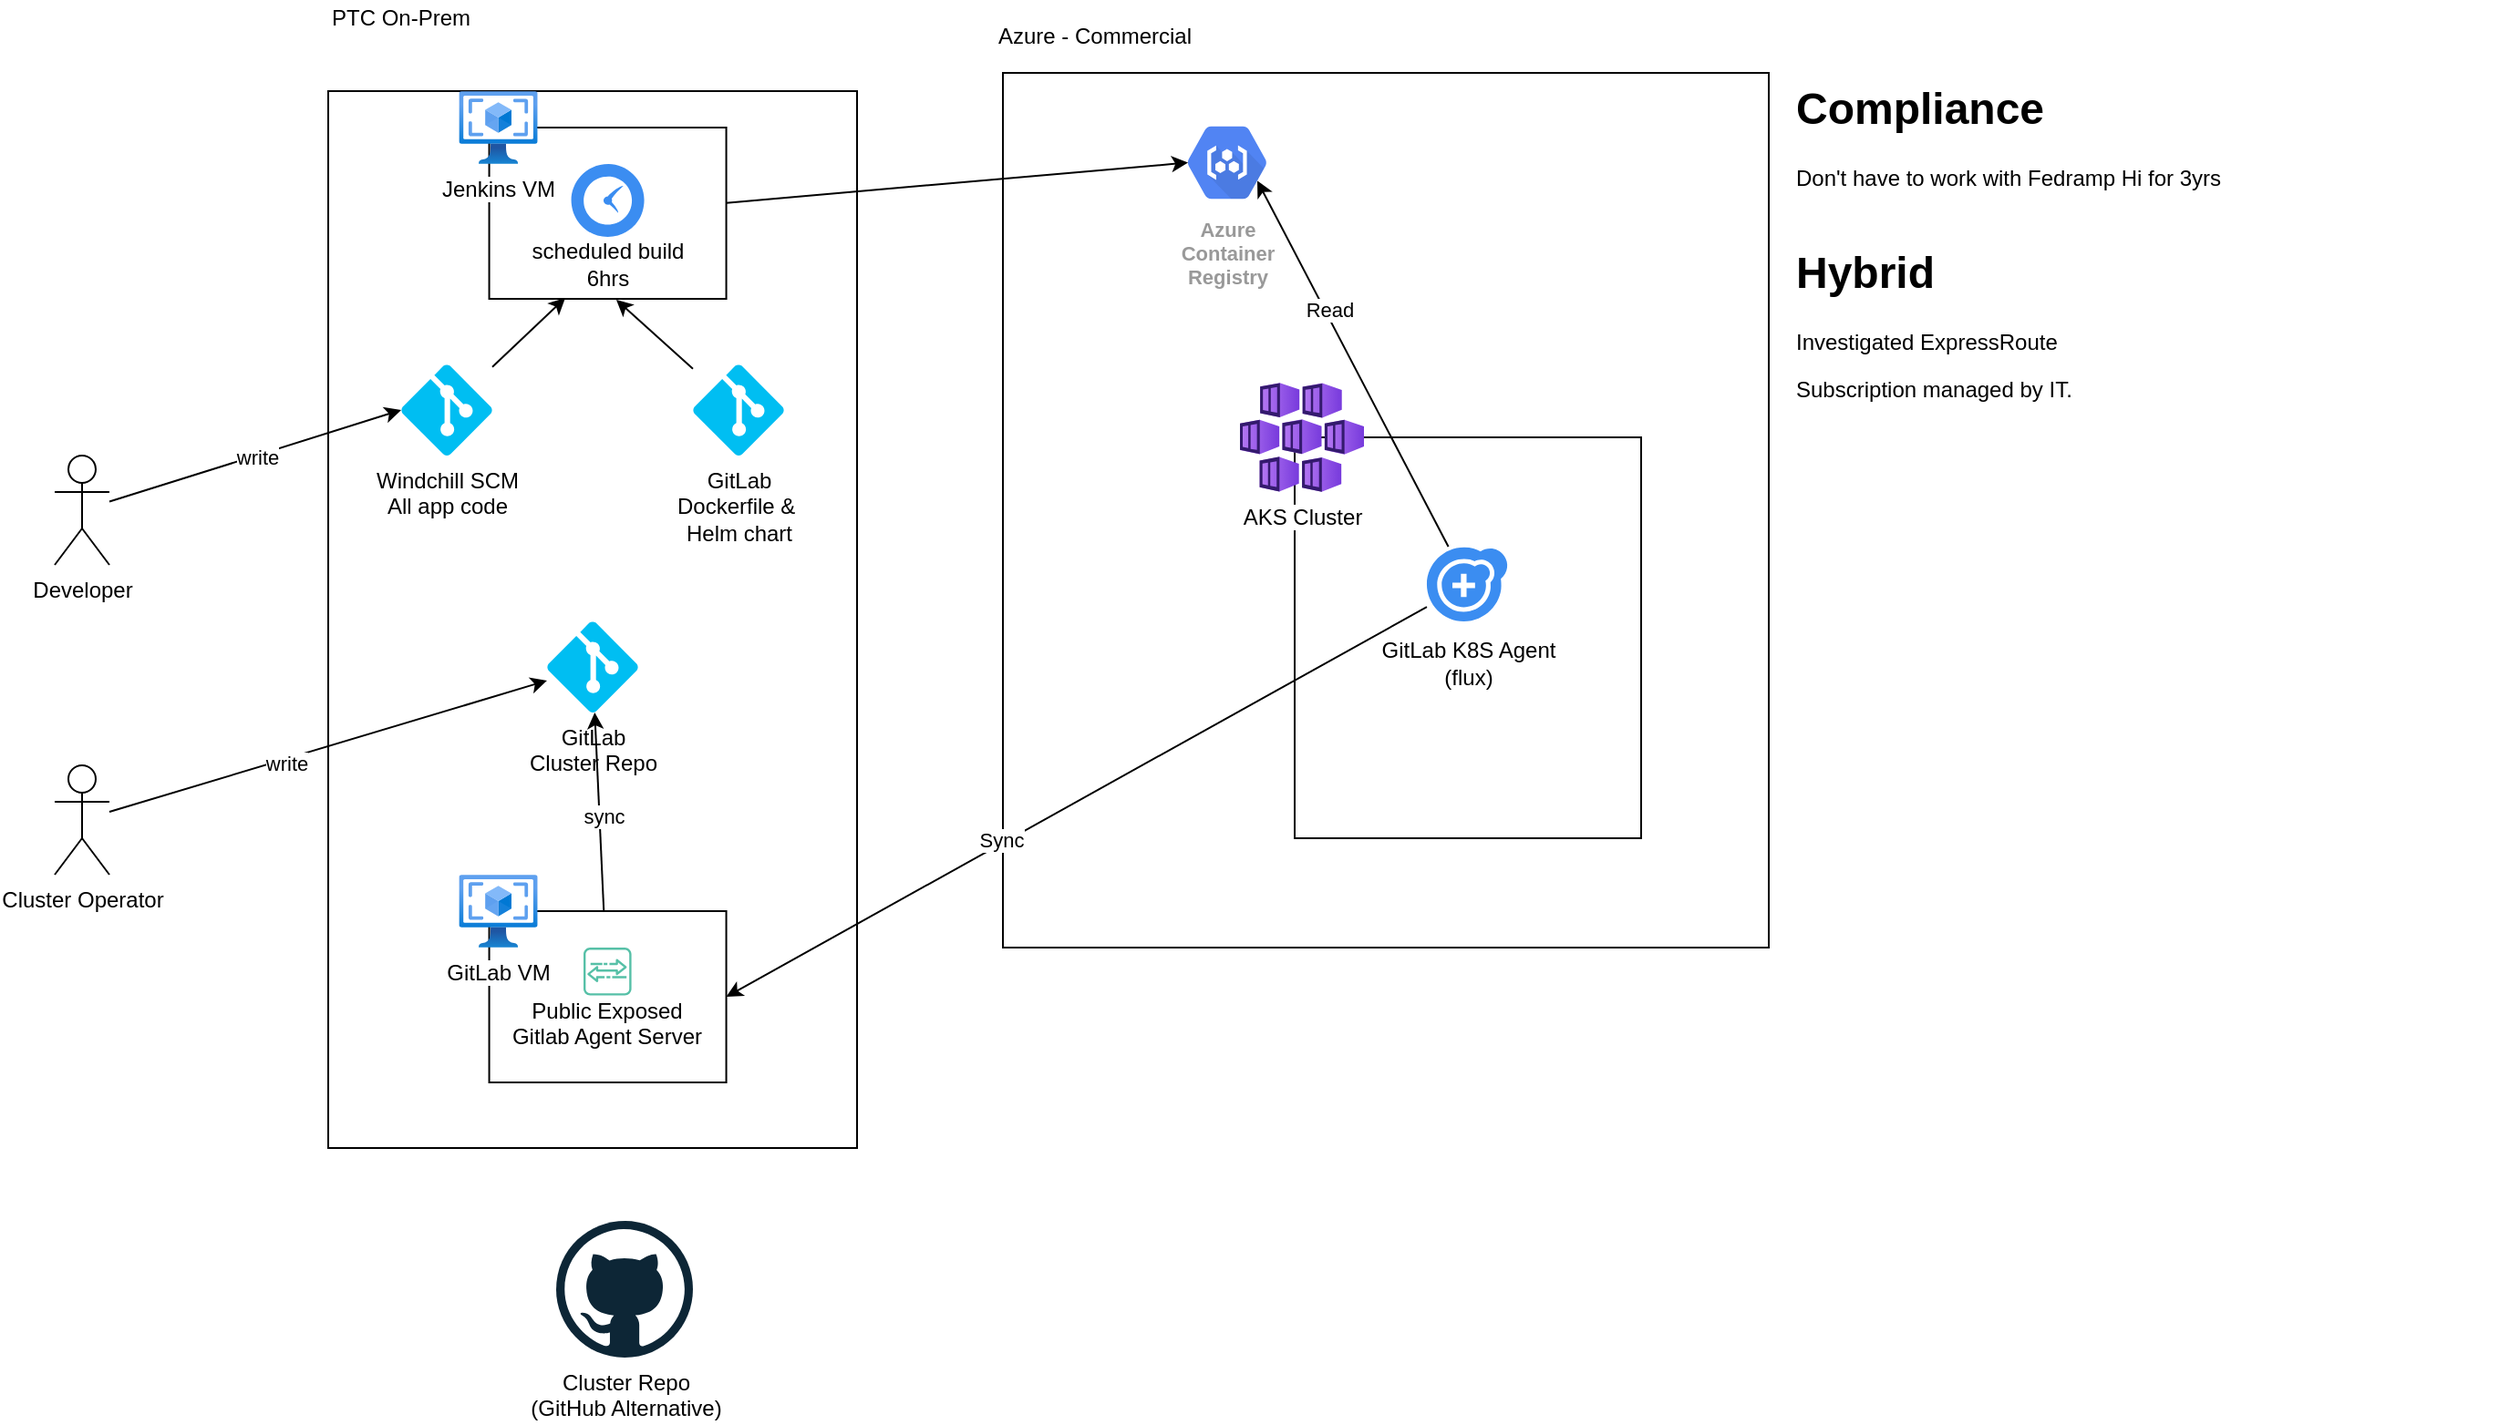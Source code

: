 <mxfile>
    <diagram id="NU2T0rzDUGyVkfuzdm1V" name="Page-1">
        <mxGraphModel dx="2107" dy="956" grid="1" gridSize="10" guides="1" tooltips="1" connect="1" arrows="1" fold="1" page="1" pageScale="1" pageWidth="850" pageHeight="1100" math="0" shadow="0">
            <root>
                <mxCell id="0"/>
                <mxCell id="1" parent="0"/>
                <mxCell id="3" value="" style="rounded=0;whiteSpace=wrap;html=1;" parent="1" vertex="1">
                    <mxGeometry x="100" y="120" width="290" height="580" as="geometry"/>
                </mxCell>
                <mxCell id="2" value="" style="rounded=0;whiteSpace=wrap;html=1;" parent="1" vertex="1">
                    <mxGeometry x="470" y="110" width="420" height="480" as="geometry"/>
                </mxCell>
                <mxCell id="4" value="PTC On-Prem" style="text;html=1;strokeColor=none;fillColor=none;align=center;verticalAlign=middle;whiteSpace=wrap;rounded=0;" parent="1" vertex="1">
                    <mxGeometry x="100" y="70" width="80" height="20" as="geometry"/>
                </mxCell>
                <mxCell id="7" value="Azure - Commercial" style="text;html=1;align=center;verticalAlign=middle;resizable=0;points=[];autosize=1;strokeColor=none;" parent="1" vertex="1">
                    <mxGeometry x="460" y="80" width="120" height="20" as="geometry"/>
                </mxCell>
                <mxCell id="22" style="edgeStyle=none;html=1;entryX=0.547;entryY=1.15;entryDx=0;entryDy=0;entryPerimeter=0;" parent="1" source="8" target="18" edge="1">
                    <mxGeometry relative="1" as="geometry"/>
                </mxCell>
                <mxCell id="8" value="GitLab&lt;br&gt;Dockerfile &amp;amp;&amp;nbsp;&lt;br&gt;Helm chart" style="verticalLabelPosition=bottom;html=1;verticalAlign=top;align=center;strokeColor=none;fillColor=#00BEF2;shape=mxgraph.azure.git_repository;" parent="1" vertex="1">
                    <mxGeometry x="300" y="270" width="50" height="50" as="geometry"/>
                </mxCell>
                <mxCell id="10" value="Azure&lt;br&gt;Container&lt;br&gt;Registry" style="html=1;fillColor=#5184F3;strokeColor=none;verticalAlign=top;labelPosition=center;verticalLabelPosition=bottom;align=center;spacingTop=-6;fontSize=11;fontStyle=1;fontColor=#999999;shape=mxgraph.gcp2.hexIcon;prIcon=container_registry" parent="1" vertex="1">
                    <mxGeometry x="560" y="130" width="66" height="58.5" as="geometry"/>
                </mxCell>
                <mxCell id="21" style="edgeStyle=none;html=1;entryX=0.267;entryY=1.117;entryDx=0;entryDy=0;entryPerimeter=0;" parent="1" source="12" target="18" edge="1">
                    <mxGeometry relative="1" as="geometry"/>
                </mxCell>
                <mxCell id="12" value="Windchill SCM&lt;br&gt;All app code" style="verticalLabelPosition=bottom;html=1;verticalAlign=top;align=center;strokeColor=none;fillColor=#00BEF2;shape=mxgraph.azure.git_repository;" parent="1" vertex="1">
                    <mxGeometry x="140" y="270" width="50" height="50" as="geometry"/>
                </mxCell>
                <mxCell id="20" value="" style="group" parent="1" vertex="1" connectable="0">
                    <mxGeometry x="171.71" y="120" width="146.57" height="114" as="geometry"/>
                </mxCell>
                <mxCell id="16" value="" style="rounded=0;whiteSpace=wrap;html=1;" parent="20" vertex="1">
                    <mxGeometry x="16.57" y="20" width="130" height="94" as="geometry"/>
                </mxCell>
                <mxCell id="15" value="Jenkins VM" style="aspect=fixed;html=1;points=[];align=center;image;fontSize=12;image=img/lib/azure2/compute/VM_Images_Classic.svg;" parent="20" vertex="1">
                    <mxGeometry width="43.13" height="40" as="geometry"/>
                </mxCell>
                <mxCell id="19" value="" style="group" parent="20" vertex="1" connectable="0">
                    <mxGeometry x="31.57" y="40" width="100" height="70" as="geometry"/>
                </mxCell>
                <mxCell id="17" value="" style="html=1;aspect=fixed;strokeColor=none;shadow=0;align=center;verticalAlign=top;fillColor=#3B8DF1;shape=mxgraph.gcp2.clock" parent="19" vertex="1">
                    <mxGeometry x="30" width="40" height="40" as="geometry"/>
                </mxCell>
                <mxCell id="18" value="scheduled build&lt;br&gt;6hrs" style="text;html=1;align=center;verticalAlign=middle;resizable=0;points=[];autosize=1;strokeColor=none;" parent="19" vertex="1">
                    <mxGeometry y="40" width="100" height="30" as="geometry"/>
                </mxCell>
                <mxCell id="23" style="edgeStyle=none;html=1;entryX=0.175;entryY=0.5;entryDx=0;entryDy=0;entryPerimeter=0;" parent="1" source="16" target="10" edge="1">
                    <mxGeometry relative="1" as="geometry"/>
                </mxCell>
                <mxCell id="24" value="GitLab&lt;br&gt;Cluster Repo" style="verticalLabelPosition=bottom;html=1;verticalAlign=top;align=center;strokeColor=none;fillColor=#00BEF2;shape=mxgraph.azure.git_repository;" parent="1" vertex="1">
                    <mxGeometry x="220" y="411" width="50" height="50" as="geometry"/>
                </mxCell>
                <mxCell id="27" value="&lt;br&gt;&lt;br&gt;" style="rounded=0;whiteSpace=wrap;html=1;" parent="1" vertex="1">
                    <mxGeometry x="630" y="310" width="190" height="220" as="geometry"/>
                </mxCell>
                <mxCell id="11" value="AKS Cluster" style="aspect=fixed;html=1;points=[];align=center;image;fontSize=12;image=img/lib/azure2/compute/Kubernetes_Services.svg;" parent="1" vertex="1">
                    <mxGeometry x="600" y="280" width="68" height="60" as="geometry"/>
                </mxCell>
                <mxCell id="29" style="edgeStyle=none;html=1;entryX=0.75;entryY=0.67;entryDx=0;entryDy=0;entryPerimeter=0;" parent="1" source="28" target="10" edge="1">
                    <mxGeometry relative="1" as="geometry"/>
                </mxCell>
                <mxCell id="30" value="Read" style="edgeLabel;html=1;align=center;verticalAlign=middle;resizable=0;points=[];" parent="29" vertex="1" connectable="0">
                    <mxGeometry x="0.286" y="-2" relative="1" as="geometry">
                        <mxPoint as="offset"/>
                    </mxGeometry>
                </mxCell>
                <mxCell id="31" value="Sync" style="edgeStyle=none;html=1;entryX=1;entryY=0.5;entryDx=0;entryDy=0;" parent="1" source="28" target="45" edge="1">
                    <mxGeometry x="0.213" y="-2" relative="1" as="geometry">
                        <mxPoint as="offset"/>
                    </mxGeometry>
                </mxCell>
                <mxCell id="28" value="&lt;br&gt;&lt;br&gt;&lt;br&gt;GitLab K8S Agent&lt;br&gt;(flux)" style="html=1;aspect=fixed;strokeColor=none;shadow=0;align=center;verticalAlign=top;fillColor=#3B8DF1;shape=mxgraph.gcp2.replication_controller" parent="1" vertex="1">
                    <mxGeometry x="702.47" y="370" width="45.05" height="41" as="geometry"/>
                </mxCell>
                <mxCell id="34" style="edgeStyle=none;html=1;entryX=0;entryY=0.5;entryDx=0;entryDy=0;entryPerimeter=0;" parent="1" source="32" target="12" edge="1">
                    <mxGeometry relative="1" as="geometry"/>
                </mxCell>
                <mxCell id="40" value="write" style="edgeLabel;html=1;align=center;verticalAlign=middle;resizable=0;points=[];" parent="34" vertex="1" connectable="0">
                    <mxGeometry x="0.004" y="-1" relative="1" as="geometry">
                        <mxPoint as="offset"/>
                    </mxGeometry>
                </mxCell>
                <mxCell id="32" value="Developer" style="shape=umlActor;verticalLabelPosition=bottom;verticalAlign=top;html=1;outlineConnect=0;" parent="1" vertex="1">
                    <mxGeometry x="-50" y="320" width="30" height="60" as="geometry"/>
                </mxCell>
                <mxCell id="37" style="edgeStyle=none;html=1;" parent="1" source="35" target="24" edge="1">
                    <mxGeometry relative="1" as="geometry"/>
                </mxCell>
                <mxCell id="38" value="write" style="edgeLabel;html=1;align=center;verticalAlign=middle;resizable=0;points=[];" parent="37" vertex="1" connectable="0">
                    <mxGeometry x="-0.199" y="-2" relative="1" as="geometry">
                        <mxPoint as="offset"/>
                    </mxGeometry>
                </mxCell>
                <mxCell id="35" value="Cluster Operator" style="shape=umlActor;verticalLabelPosition=bottom;verticalAlign=top;html=1;outlineConnect=0;" parent="1" vertex="1">
                    <mxGeometry x="-50" y="490" width="30" height="60" as="geometry"/>
                </mxCell>
                <mxCell id="42" value="&lt;h1&gt;Compliance&lt;/h1&gt;&lt;p&gt;&lt;span&gt;Don't have to work with Fedramp Hi for 3yrs&lt;/span&gt;&lt;br&gt;&lt;/p&gt;" style="text;html=1;strokeColor=none;fillColor=none;spacing=5;spacingTop=-20;whiteSpace=wrap;overflow=hidden;rounded=0;" parent="1" vertex="1">
                    <mxGeometry x="900" y="110" width="390" height="120" as="geometry"/>
                </mxCell>
                <mxCell id="43" value="&lt;h1&gt;Hybrid&lt;/h1&gt;&lt;p&gt;Investigated ExpressRoute&lt;/p&gt;&lt;p&gt;Subscription managed by IT.&lt;br&gt;&lt;/p&gt;" style="text;html=1;strokeColor=none;fillColor=none;spacing=5;spacingTop=-20;whiteSpace=wrap;overflow=hidden;rounded=0;" parent="1" vertex="1">
                    <mxGeometry x="900" y="200" width="190" height="120" as="geometry"/>
                </mxCell>
                <mxCell id="44" value="" style="group" parent="1" vertex="1" connectable="0">
                    <mxGeometry x="171.71" y="550" width="146.57" height="114" as="geometry"/>
                </mxCell>
                <mxCell id="45" value="&lt;br&gt;&lt;br&gt;Public Exposed&lt;br&gt;Gitlab Agent Server" style="rounded=0;whiteSpace=wrap;html=1;" parent="44" vertex="1">
                    <mxGeometry x="16.57" y="20" width="130" height="94" as="geometry"/>
                </mxCell>
                <mxCell id="46" value="GitLab VM" style="aspect=fixed;html=1;points=[];align=center;image;fontSize=12;image=img/lib/azure2/compute/VM_Images_Classic.svg;" parent="44" vertex="1">
                    <mxGeometry width="43.13" height="40" as="geometry"/>
                </mxCell>
                <mxCell id="51" value="" style="outlineConnect=0;fontColor=#232F3E;gradientColor=none;fillColor=#56C0A7;strokeColor=none;dashed=0;verticalLabelPosition=bottom;verticalAlign=top;align=center;html=1;fontSize=12;fontStyle=0;aspect=fixed;shape=mxgraph.aws4.agent2;" parent="44" vertex="1">
                    <mxGeometry x="68.29" y="40.0" width="26.29" height="26.29" as="geometry"/>
                </mxCell>
                <mxCell id="53" style="edgeStyle=none;html=1;" parent="1" source="45" target="24" edge="1">
                    <mxGeometry relative="1" as="geometry"/>
                </mxCell>
                <mxCell id="54" value="sync" style="edgeLabel;html=1;align=center;verticalAlign=middle;resizable=0;points=[];" parent="53" vertex="1" connectable="0">
                    <mxGeometry x="-0.043" y="-2" relative="1" as="geometry">
                        <mxPoint as="offset"/>
                    </mxGeometry>
                </mxCell>
                <mxCell id="55" value="Cluster Repo&lt;br&gt;(GitHub Alternative)" style="dashed=0;outlineConnect=0;html=1;align=center;labelPosition=center;verticalLabelPosition=bottom;verticalAlign=top;shape=mxgraph.weblogos.github" parent="1" vertex="1">
                    <mxGeometry x="225" y="740" width="75" height="75" as="geometry"/>
                </mxCell>
            </root>
        </mxGraphModel>
    </diagram>
</mxfile>